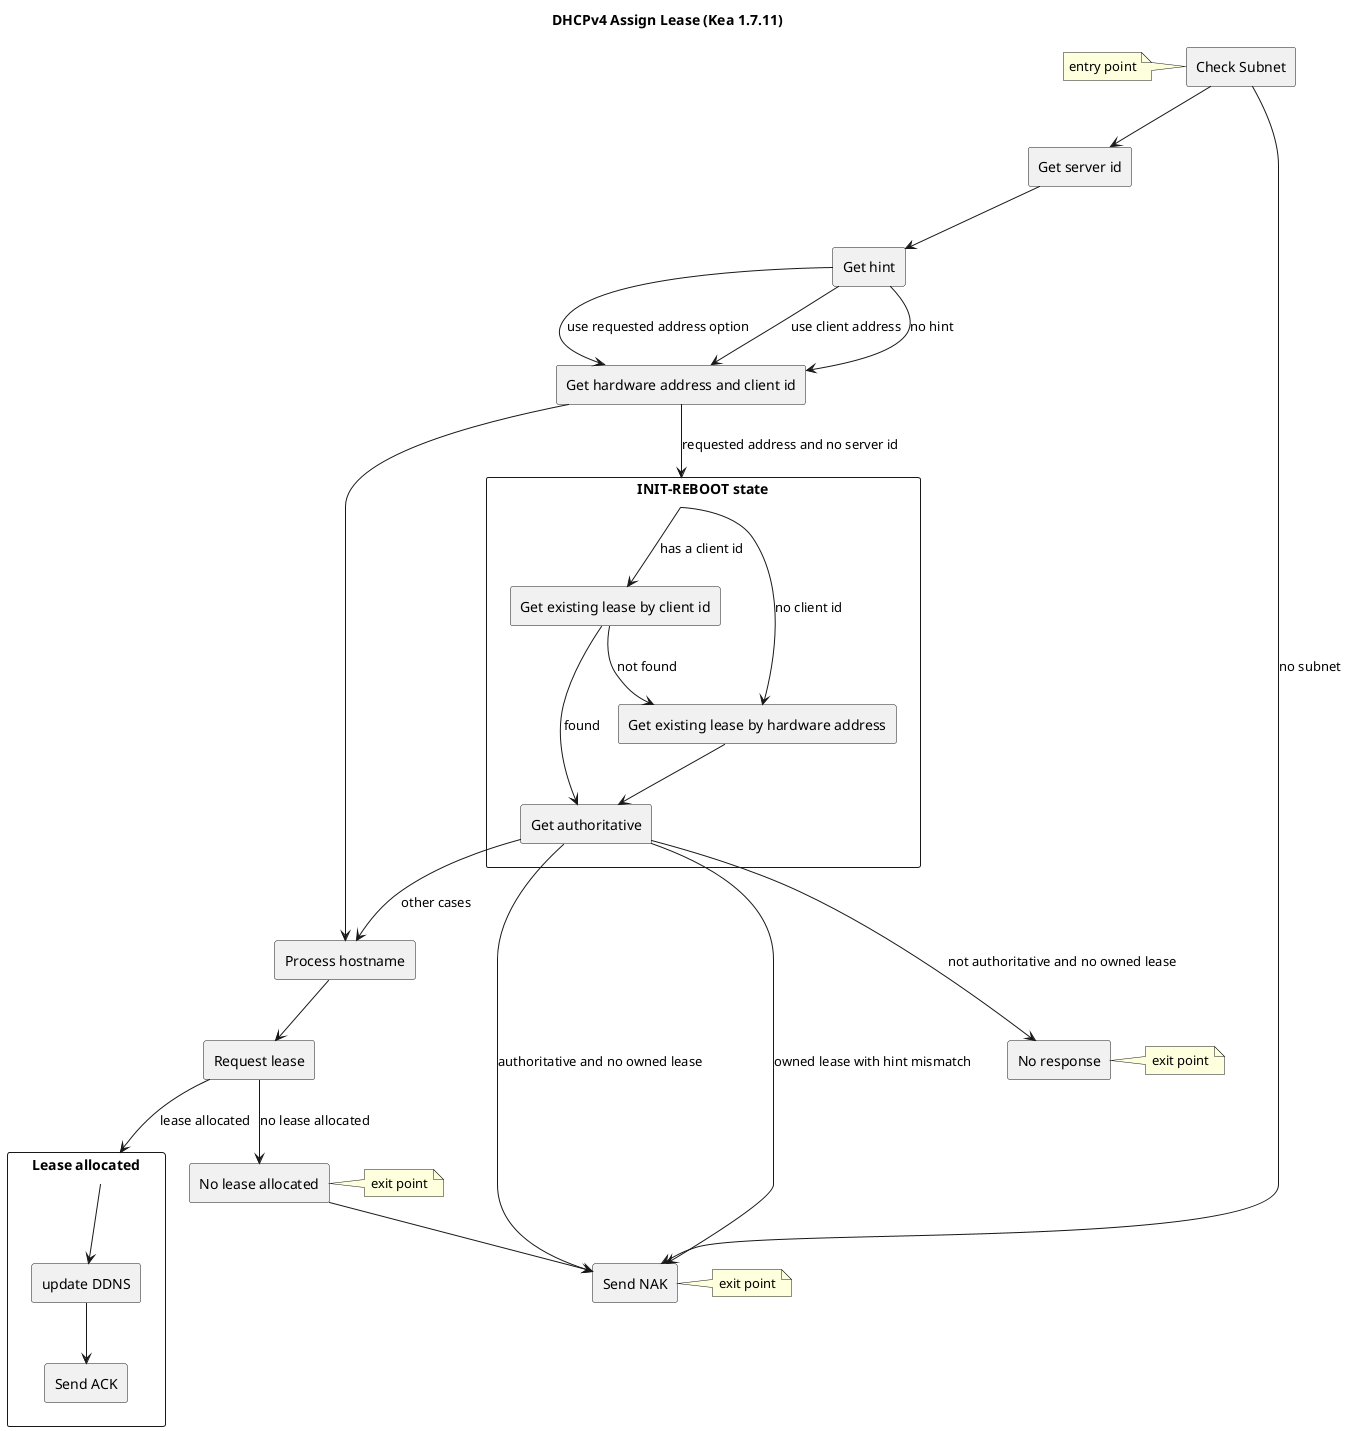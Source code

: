 @startuml

title DHCPv4 Assign Lease (Kea 1.7.11)

agent "Check Subnet" as subnet
note left : entry point

agent "Get server id" as server_id

agent "Get hint" as hint

agent "Get hardware address and client id" as ident

rectangle "INIT-REBOOT state" as init_reboot {
 agent "Get existing lease by client id" as by_client_id

 agent "Get existing lease by hardware address" as by_hw_addr

 agent "Get authoritative" as authoritative
}

agent "Process hostname" as hostname

agent "Request lease" as allocate

rectangle "Lease allocated" as allocated {
 agent "update DDNS" as ddns
 agent "Send ACK" as ack
}

agent "No lease allocated" as failed
note right : exit point

agent "Send NAK" as nak
note right : exit point

agent "No response" as no_response
note right : exit point

subnet --> server_id
subnet ---> nak : no subnet
server_id --> hint
hint --> ident : use requested address option
hint --> ident : use client address
hint --> ident : no hint
ident --> init_reboot : requested address and no server id
ident ---> hostname
init_reboot --> by_client_id : has a client id
init_reboot --> by_hw_addr : no client id
by_client_id ---> authoritative : found
by_client_id --> by_hw_addr : not found
by_hw_addr --> authoritative
authoritative ---> no_response : not authoritative and no owned lease
authoritative --> nak : owned lease with hint mismatch
authoritative --> nak : authoritative and no owned lease
authoritative --> hostname : other cases
hostname --> allocate
allocate --> allocated : lease allocated
allocated --> ddns
ddns --> ack
allocate --> failed : no lease allocated
failed --> nak

@enduml
